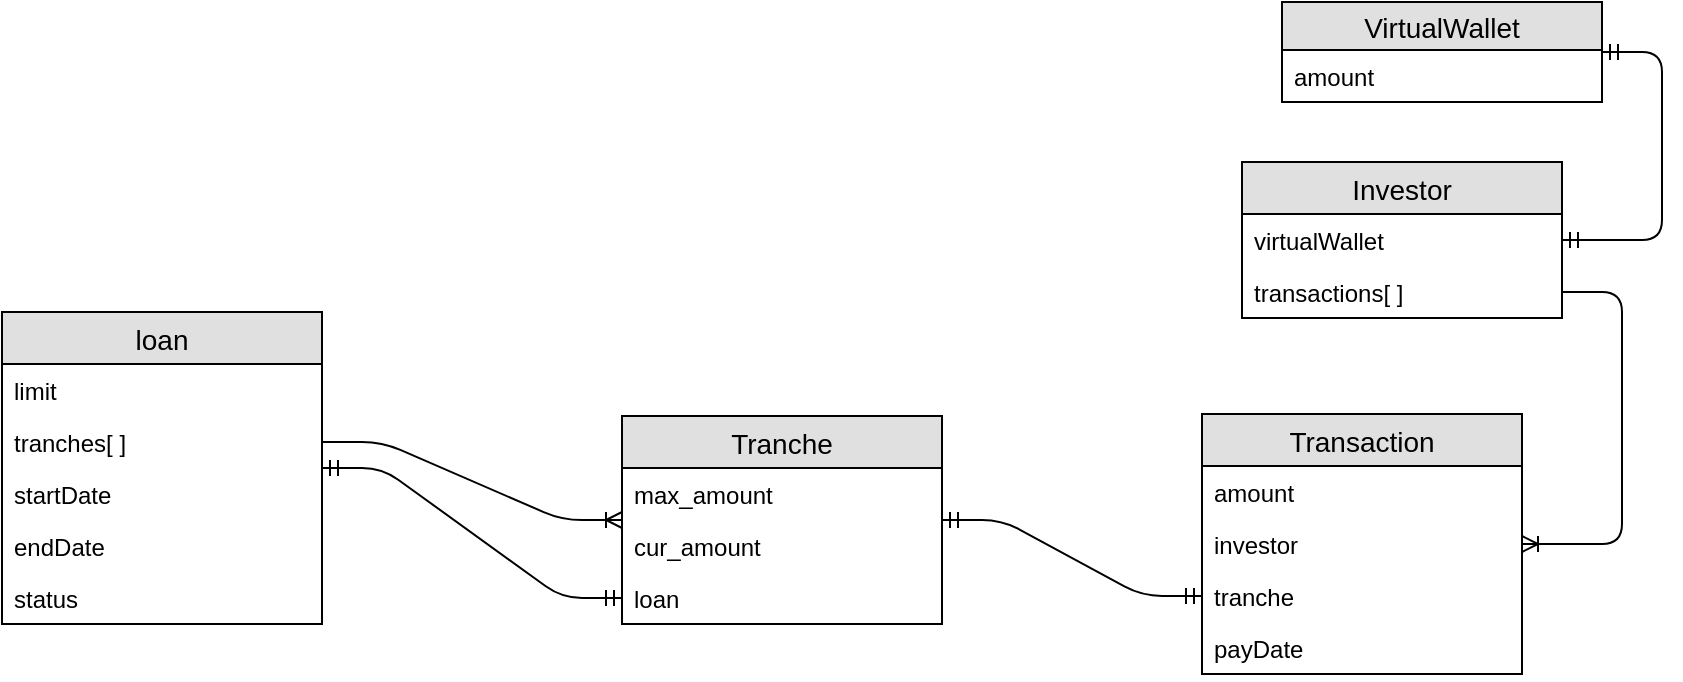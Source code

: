 <mxfile pages="1" version="11.2.1" type="device"><diagram id="VKHavziQSeO5M7jnqKZO" name="Страница 1"><mxGraphModel dx="1363" dy="776" grid="1" gridSize="10" guides="1" tooltips="1" connect="1" arrows="1" fold="1" page="1" pageScale="1" pageWidth="827" pageHeight="1169" math="0" shadow="0"><root><mxCell id="0"/><mxCell id="1" parent="0"/><object label="loan" id="LkNL1W2jiT-8fqEj2hna-1"><mxCell style="swimlane;fontStyle=0;childLayout=stackLayout;horizontal=1;startSize=26;fillColor=#e0e0e0;horizontalStack=0;resizeParent=1;resizeParentMax=0;resizeLast=0;collapsible=1;marginBottom=0;swimlaneFillColor=#ffffff;align=center;fontSize=14;" parent="1" vertex="1"><mxGeometry x="10" y="165" width="160" height="156" as="geometry"/></mxCell></object><mxCell id="LkNL1W2jiT-8fqEj2hna-2" value="limit" style="text;strokeColor=none;fillColor=none;spacingLeft=4;spacingRight=4;overflow=hidden;rotatable=0;points=[[0,0.5],[1,0.5]];portConstraint=eastwest;fontSize=12;" parent="LkNL1W2jiT-8fqEj2hna-1" vertex="1"><mxGeometry y="26" width="160" height="26" as="geometry"/></mxCell><mxCell id="LkNL1W2jiT-8fqEj2hna-27" value="tranches[ ]" style="text;strokeColor=none;fillColor=none;spacingLeft=4;spacingRight=4;overflow=hidden;rotatable=0;points=[[0,0.5],[1,0.5]];portConstraint=eastwest;fontSize=12;" parent="LkNL1W2jiT-8fqEj2hna-1" vertex="1"><mxGeometry y="52" width="160" height="26" as="geometry"/></mxCell><mxCell id="LkNL1W2jiT-8fqEj2hna-3" value="startDate" style="text;strokeColor=none;fillColor=none;spacingLeft=4;spacingRight=4;overflow=hidden;rotatable=0;points=[[0,0.5],[1,0.5]];portConstraint=eastwest;fontSize=12;" parent="LkNL1W2jiT-8fqEj2hna-1" vertex="1"><mxGeometry y="78" width="160" height="26" as="geometry"/></mxCell><mxCell id="LkNL1W2jiT-8fqEj2hna-4" value="endDate" style="text;strokeColor=none;fillColor=none;spacingLeft=4;spacingRight=4;overflow=hidden;rotatable=0;points=[[0,0.5],[1,0.5]];portConstraint=eastwest;fontSize=12;" parent="LkNL1W2jiT-8fqEj2hna-1" vertex="1"><mxGeometry y="104" width="160" height="26" as="geometry"/></mxCell><mxCell id="LkNL1W2jiT-8fqEj2hna-19" value="status" style="text;strokeColor=none;fillColor=none;spacingLeft=4;spacingRight=4;overflow=hidden;rotatable=0;points=[[0,0.5],[1,0.5]];portConstraint=eastwest;fontSize=12;" parent="LkNL1W2jiT-8fqEj2hna-1" vertex="1"><mxGeometry y="130" width="160" height="26" as="geometry"/></mxCell><mxCell id="LkNL1W2jiT-8fqEj2hna-5" value="Investor" style="swimlane;fontStyle=0;childLayout=stackLayout;horizontal=1;startSize=26;fillColor=#e0e0e0;horizontalStack=0;resizeParent=1;resizeParentMax=0;resizeLast=0;collapsible=1;marginBottom=0;swimlaneFillColor=#ffffff;align=center;fontSize=14;" parent="1" vertex="1"><mxGeometry x="630" y="90" width="160" height="78" as="geometry"/></mxCell><mxCell id="LkNL1W2jiT-8fqEj2hna-22" value="virtualWallet" style="text;strokeColor=none;fillColor=none;spacingLeft=4;spacingRight=4;overflow=hidden;rotatable=0;points=[[0,0.5],[1,0.5]];portConstraint=eastwest;fontSize=12;" parent="LkNL1W2jiT-8fqEj2hna-5" vertex="1"><mxGeometry y="26" width="160" height="26" as="geometry"/></mxCell><mxCell id="LkNL1W2jiT-8fqEj2hna-25" value="transactions[ ]" style="text;strokeColor=none;fillColor=none;spacingLeft=4;spacingRight=4;overflow=hidden;rotatable=0;points=[[0,0.5],[1,0.5]];portConstraint=eastwest;fontSize=12;" parent="LkNL1W2jiT-8fqEj2hna-5" vertex="1"><mxGeometry y="52" width="160" height="26" as="geometry"/></mxCell><mxCell id="LkNL1W2jiT-8fqEj2hna-9" value="Tranche" style="swimlane;fontStyle=0;childLayout=stackLayout;horizontal=1;startSize=26;fillColor=#e0e0e0;horizontalStack=0;resizeParent=1;resizeParentMax=0;resizeLast=0;collapsible=1;marginBottom=0;swimlaneFillColor=#ffffff;align=center;fontSize=14;" parent="1" vertex="1"><mxGeometry x="320" y="217" width="160" height="104" as="geometry"/></mxCell><mxCell id="LkNL1W2jiT-8fqEj2hna-10" value="max_amount" style="text;strokeColor=none;fillColor=none;spacingLeft=4;spacingRight=4;overflow=hidden;rotatable=0;points=[[0,0.5],[1,0.5]];portConstraint=eastwest;fontSize=12;" parent="LkNL1W2jiT-8fqEj2hna-9" vertex="1"><mxGeometry y="26" width="160" height="26" as="geometry"/></mxCell><mxCell id="LkNL1W2jiT-8fqEj2hna-28" value="cur_amount" style="text;strokeColor=none;fillColor=none;spacingLeft=4;spacingRight=4;overflow=hidden;rotatable=0;points=[[0,0.5],[1,0.5]];portConstraint=eastwest;fontSize=12;" parent="LkNL1W2jiT-8fqEj2hna-9" vertex="1"><mxGeometry y="52" width="160" height="26" as="geometry"/></mxCell><mxCell id="J5lb9JeKUk7ypdBT3dMK-7" value="loan" style="text;strokeColor=none;fillColor=none;spacingLeft=4;spacingRight=4;overflow=hidden;rotatable=0;points=[[0,0.5],[1,0.5]];portConstraint=eastwest;fontSize=12;" vertex="1" parent="LkNL1W2jiT-8fqEj2hna-9"><mxGeometry y="78" width="160" height="26" as="geometry"/></mxCell><mxCell id="LkNL1W2jiT-8fqEj2hna-20" value="VirtualWallet" style="swimlane;fontStyle=0;childLayout=stackLayout;horizontal=1;startSize=24;fillColor=#e0e0e0;horizontalStack=0;resizeParent=1;resizeParentMax=0;resizeLast=0;collapsible=1;marginBottom=0;swimlaneFillColor=#ffffff;align=center;fontSize=14;" parent="1" vertex="1"><mxGeometry x="650" y="10" width="160" height="50" as="geometry"/></mxCell><mxCell id="LkNL1W2jiT-8fqEj2hna-21" value="amount" style="text;strokeColor=none;fillColor=none;spacingLeft=4;spacingRight=4;overflow=hidden;rotatable=0;points=[[0,0.5],[1,0.5]];portConstraint=eastwest;fontSize=12;" parent="LkNL1W2jiT-8fqEj2hna-20" vertex="1"><mxGeometry y="24" width="160" height="26" as="geometry"/></mxCell><mxCell id="LkNL1W2jiT-8fqEj2hna-26" value="" style="edgeStyle=entityRelationEdgeStyle;fontSize=12;html=1;endArrow=ERoneToMany;" parent="1" source="LkNL1W2jiT-8fqEj2hna-27" target="LkNL1W2jiT-8fqEj2hna-9" edge="1"><mxGeometry width="100" height="100" relative="1" as="geometry"><mxPoint x="200" y="510" as="sourcePoint"/><mxPoint x="300" y="410" as="targetPoint"/></mxGeometry></mxCell><mxCell id="LkNL1W2jiT-8fqEj2hna-24" value="" style="edgeStyle=entityRelationEdgeStyle;fontSize=12;html=1;endArrow=ERmandOne;startArrow=ERmandOne;" parent="1" source="LkNL1W2jiT-8fqEj2hna-22" target="LkNL1W2jiT-8fqEj2hna-20" edge="1"><mxGeometry width="100" height="100" relative="1" as="geometry"><mxPoint x="120" y="470" as="sourcePoint"/><mxPoint x="220" y="370" as="targetPoint"/></mxGeometry></mxCell><mxCell id="J5lb9JeKUk7ypdBT3dMK-4" value="" style="edgeStyle=entityRelationEdgeStyle;fontSize=12;html=1;endArrow=ERoneToMany;" edge="1" parent="1" source="LkNL1W2jiT-8fqEj2hna-25" target="J5lb9JeKUk7ypdBT3dMK-9"><mxGeometry width="100" height="100" relative="1" as="geometry"><mxPoint x="330" y="310" as="sourcePoint"/><mxPoint x="430" y="210" as="targetPoint"/></mxGeometry></mxCell><mxCell id="J5lb9JeKUk7ypdBT3dMK-8" value="" style="edgeStyle=entityRelationEdgeStyle;fontSize=12;html=1;endArrow=ERmandOne;startArrow=ERmandOne;" edge="1" parent="1" source="J5lb9JeKUk7ypdBT3dMK-7" target="LkNL1W2jiT-8fqEj2hna-1"><mxGeometry width="100" height="100" relative="1" as="geometry"><mxPoint x="360" y="460" as="sourcePoint"/><mxPoint x="460" y="360" as="targetPoint"/></mxGeometry></mxCell><mxCell id="J5lb9JeKUk7ypdBT3dMK-9" value="Transaction" style="swimlane;fontStyle=0;childLayout=stackLayout;horizontal=1;startSize=26;fillColor=#e0e0e0;horizontalStack=0;resizeParent=1;resizeParentMax=0;resizeLast=0;collapsible=1;marginBottom=0;swimlaneFillColor=#ffffff;align=center;fontSize=14;" vertex="1" parent="1"><mxGeometry x="610" y="216" width="160" height="130" as="geometry"/></mxCell><mxCell id="J5lb9JeKUk7ypdBT3dMK-10" value="amount" style="text;strokeColor=none;fillColor=none;spacingLeft=4;spacingRight=4;overflow=hidden;rotatable=0;points=[[0,0.5],[1,0.5]];portConstraint=eastwest;fontSize=12;" vertex="1" parent="J5lb9JeKUk7ypdBT3dMK-9"><mxGeometry y="26" width="160" height="26" as="geometry"/></mxCell><mxCell id="J5lb9JeKUk7ypdBT3dMK-11" value="investor" style="text;strokeColor=none;fillColor=none;spacingLeft=4;spacingRight=4;overflow=hidden;rotatable=0;points=[[0,0.5],[1,0.5]];portConstraint=eastwest;fontSize=12;" vertex="1" parent="J5lb9JeKUk7ypdBT3dMK-9"><mxGeometry y="52" width="160" height="26" as="geometry"/></mxCell><mxCell id="J5lb9JeKUk7ypdBT3dMK-12" value="tranche" style="text;strokeColor=none;fillColor=none;spacingLeft=4;spacingRight=4;overflow=hidden;rotatable=0;points=[[0,0.5],[1,0.5]];portConstraint=eastwest;fontSize=12;" vertex="1" parent="J5lb9JeKUk7ypdBT3dMK-9"><mxGeometry y="78" width="160" height="26" as="geometry"/></mxCell><mxCell id="J5lb9JeKUk7ypdBT3dMK-13" value="payDate" style="text;strokeColor=none;fillColor=none;spacingLeft=4;spacingRight=4;overflow=hidden;rotatable=0;points=[[0,0.5],[1,0.5]];portConstraint=eastwest;fontSize=12;" vertex="1" parent="J5lb9JeKUk7ypdBT3dMK-9"><mxGeometry y="104" width="160" height="26" as="geometry"/></mxCell><mxCell id="J5lb9JeKUk7ypdBT3dMK-14" value="" style="edgeStyle=entityRelationEdgeStyle;fontSize=12;html=1;endArrow=ERmandOne;startArrow=ERmandOne;" edge="1" parent="1" source="J5lb9JeKUk7ypdBT3dMK-12" target="LkNL1W2jiT-8fqEj2hna-9"><mxGeometry width="100" height="100" relative="1" as="geometry"><mxPoint x="270" y="610" as="sourcePoint"/><mxPoint x="370" y="510" as="targetPoint"/></mxGeometry></mxCell></root></mxGraphModel></diagram></mxfile>